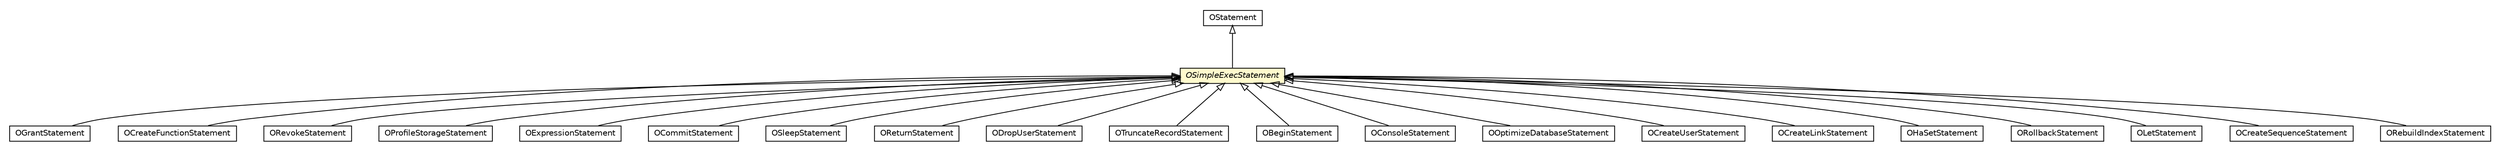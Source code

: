 #!/usr/local/bin/dot
#
# Class diagram 
# Generated by UMLGraph version R5_6-24-gf6e263 (http://www.umlgraph.org/)
#

digraph G {
	edge [fontname="Helvetica",fontsize=10,labelfontname="Helvetica",labelfontsize=10];
	node [fontname="Helvetica",fontsize=10,shape=plaintext];
	nodesep=0.25;
	ranksep=0.5;
	// com.orientechnologies.orient.core.sql.parser.OGrantStatement
	c6825554 [label=<<table title="com.orientechnologies.orient.core.sql.parser.OGrantStatement" border="0" cellborder="1" cellspacing="0" cellpadding="2" port="p" href="./OGrantStatement.html">
		<tr><td><table border="0" cellspacing="0" cellpadding="1">
<tr><td align="center" balign="center"> OGrantStatement </td></tr>
		</table></td></tr>
		</table>>, URL="./OGrantStatement.html", fontname="Helvetica", fontcolor="black", fontsize=10.0];
	// com.orientechnologies.orient.core.sql.parser.OCreateFunctionStatement
	c6825555 [label=<<table title="com.orientechnologies.orient.core.sql.parser.OCreateFunctionStatement" border="0" cellborder="1" cellspacing="0" cellpadding="2" port="p" href="./OCreateFunctionStatement.html">
		<tr><td><table border="0" cellspacing="0" cellpadding="1">
<tr><td align="center" balign="center"> OCreateFunctionStatement </td></tr>
		</table></td></tr>
		</table>>, URL="./OCreateFunctionStatement.html", fontname="Helvetica", fontcolor="black", fontsize=10.0];
	// com.orientechnologies.orient.core.sql.parser.ORevokeStatement
	c6825564 [label=<<table title="com.orientechnologies.orient.core.sql.parser.ORevokeStatement" border="0" cellborder="1" cellspacing="0" cellpadding="2" port="p" href="./ORevokeStatement.html">
		<tr><td><table border="0" cellspacing="0" cellpadding="1">
<tr><td align="center" balign="center"> ORevokeStatement </td></tr>
		</table></td></tr>
		</table>>, URL="./ORevokeStatement.html", fontname="Helvetica", fontcolor="black", fontsize=10.0];
	// com.orientechnologies.orient.core.sql.parser.OProfileStorageStatement
	c6825575 [label=<<table title="com.orientechnologies.orient.core.sql.parser.OProfileStorageStatement" border="0" cellborder="1" cellspacing="0" cellpadding="2" port="p" href="./OProfileStorageStatement.html">
		<tr><td><table border="0" cellspacing="0" cellpadding="1">
<tr><td align="center" balign="center"> OProfileStorageStatement </td></tr>
		</table></td></tr>
		</table>>, URL="./OProfileStorageStatement.html", fontname="Helvetica", fontcolor="black", fontsize=10.0];
	// com.orientechnologies.orient.core.sql.parser.OExpressionStatement
	c6825578 [label=<<table title="com.orientechnologies.orient.core.sql.parser.OExpressionStatement" border="0" cellborder="1" cellspacing="0" cellpadding="2" port="p" href="./OExpressionStatement.html">
		<tr><td><table border="0" cellspacing="0" cellpadding="1">
<tr><td align="center" balign="center"> OExpressionStatement </td></tr>
		</table></td></tr>
		</table>>, URL="./OExpressionStatement.html", fontname="Helvetica", fontcolor="black", fontsize=10.0];
	// com.orientechnologies.orient.core.sql.parser.OStatement
	c6825593 [label=<<table title="com.orientechnologies.orient.core.sql.parser.OStatement" border="0" cellborder="1" cellspacing="0" cellpadding="2" port="p" href="./OStatement.html">
		<tr><td><table border="0" cellspacing="0" cellpadding="1">
<tr><td align="center" balign="center"> OStatement </td></tr>
		</table></td></tr>
		</table>>, URL="./OStatement.html", fontname="Helvetica", fontcolor="black", fontsize=10.0];
	// com.orientechnologies.orient.core.sql.parser.OCommitStatement
	c6825604 [label=<<table title="com.orientechnologies.orient.core.sql.parser.OCommitStatement" border="0" cellborder="1" cellspacing="0" cellpadding="2" port="p" href="./OCommitStatement.html">
		<tr><td><table border="0" cellspacing="0" cellpadding="1">
<tr><td align="center" balign="center"> OCommitStatement </td></tr>
		</table></td></tr>
		</table>>, URL="./OCommitStatement.html", fontname="Helvetica", fontcolor="black", fontsize=10.0];
	// com.orientechnologies.orient.core.sql.parser.OSleepStatement
	c6825614 [label=<<table title="com.orientechnologies.orient.core.sql.parser.OSleepStatement" border="0" cellborder="1" cellspacing="0" cellpadding="2" port="p" href="./OSleepStatement.html">
		<tr><td><table border="0" cellspacing="0" cellpadding="1">
<tr><td align="center" balign="center"> OSleepStatement </td></tr>
		</table></td></tr>
		</table>>, URL="./OSleepStatement.html", fontname="Helvetica", fontcolor="black", fontsize=10.0];
	// com.orientechnologies.orient.core.sql.parser.OReturnStatement
	c6825647 [label=<<table title="com.orientechnologies.orient.core.sql.parser.OReturnStatement" border="0" cellborder="1" cellspacing="0" cellpadding="2" port="p" href="./OReturnStatement.html">
		<tr><td><table border="0" cellspacing="0" cellpadding="1">
<tr><td align="center" balign="center"> OReturnStatement </td></tr>
		</table></td></tr>
		</table>>, URL="./OReturnStatement.html", fontname="Helvetica", fontcolor="black", fontsize=10.0];
	// com.orientechnologies.orient.core.sql.parser.ODropUserStatement
	c6825648 [label=<<table title="com.orientechnologies.orient.core.sql.parser.ODropUserStatement" border="0" cellborder="1" cellspacing="0" cellpadding="2" port="p" href="./ODropUserStatement.html">
		<tr><td><table border="0" cellspacing="0" cellpadding="1">
<tr><td align="center" balign="center"> ODropUserStatement </td></tr>
		</table></td></tr>
		</table>>, URL="./ODropUserStatement.html", fontname="Helvetica", fontcolor="black", fontsize=10.0];
	// com.orientechnologies.orient.core.sql.parser.OTruncateRecordStatement
	c6825663 [label=<<table title="com.orientechnologies.orient.core.sql.parser.OTruncateRecordStatement" border="0" cellborder="1" cellspacing="0" cellpadding="2" port="p" href="./OTruncateRecordStatement.html">
		<tr><td><table border="0" cellspacing="0" cellpadding="1">
<tr><td align="center" balign="center"> OTruncateRecordStatement </td></tr>
		</table></td></tr>
		</table>>, URL="./OTruncateRecordStatement.html", fontname="Helvetica", fontcolor="black", fontsize=10.0];
	// com.orientechnologies.orient.core.sql.parser.OBeginStatement
	c6825676 [label=<<table title="com.orientechnologies.orient.core.sql.parser.OBeginStatement" border="0" cellborder="1" cellspacing="0" cellpadding="2" port="p" href="./OBeginStatement.html">
		<tr><td><table border="0" cellspacing="0" cellpadding="1">
<tr><td align="center" balign="center"> OBeginStatement </td></tr>
		</table></td></tr>
		</table>>, URL="./OBeginStatement.html", fontname="Helvetica", fontcolor="black", fontsize=10.0];
	// com.orientechnologies.orient.core.sql.parser.OConsoleStatement
	c6825682 [label=<<table title="com.orientechnologies.orient.core.sql.parser.OConsoleStatement" border="0" cellborder="1" cellspacing="0" cellpadding="2" port="p" href="./OConsoleStatement.html">
		<tr><td><table border="0" cellspacing="0" cellpadding="1">
<tr><td align="center" balign="center"> OConsoleStatement </td></tr>
		</table></td></tr>
		</table>>, URL="./OConsoleStatement.html", fontname="Helvetica", fontcolor="black", fontsize=10.0];
	// com.orientechnologies.orient.core.sql.parser.OOptimizeDatabaseStatement
	c6825683 [label=<<table title="com.orientechnologies.orient.core.sql.parser.OOptimizeDatabaseStatement" border="0" cellborder="1" cellspacing="0" cellpadding="2" port="p" href="./OOptimizeDatabaseStatement.html">
		<tr><td><table border="0" cellspacing="0" cellpadding="1">
<tr><td align="center" balign="center"> OOptimizeDatabaseStatement </td></tr>
		</table></td></tr>
		</table>>, URL="./OOptimizeDatabaseStatement.html", fontname="Helvetica", fontcolor="black", fontsize=10.0];
	// com.orientechnologies.orient.core.sql.parser.OCreateUserStatement
	c6825688 [label=<<table title="com.orientechnologies.orient.core.sql.parser.OCreateUserStatement" border="0" cellborder="1" cellspacing="0" cellpadding="2" port="p" href="./OCreateUserStatement.html">
		<tr><td><table border="0" cellspacing="0" cellpadding="1">
<tr><td align="center" balign="center"> OCreateUserStatement </td></tr>
		</table></td></tr>
		</table>>, URL="./OCreateUserStatement.html", fontname="Helvetica", fontcolor="black", fontsize=10.0];
	// com.orientechnologies.orient.core.sql.parser.OSimpleExecStatement
	c6825691 [label=<<table title="com.orientechnologies.orient.core.sql.parser.OSimpleExecStatement" border="0" cellborder="1" cellspacing="0" cellpadding="2" port="p" bgcolor="lemonChiffon" href="./OSimpleExecStatement.html">
		<tr><td><table border="0" cellspacing="0" cellpadding="1">
<tr><td align="center" balign="center"><font face="Helvetica-Oblique"> OSimpleExecStatement </font></td></tr>
		</table></td></tr>
		</table>>, URL="./OSimpleExecStatement.html", fontname="Helvetica", fontcolor="black", fontsize=10.0];
	// com.orientechnologies.orient.core.sql.parser.OCreateLinkStatement
	c6825713 [label=<<table title="com.orientechnologies.orient.core.sql.parser.OCreateLinkStatement" border="0" cellborder="1" cellspacing="0" cellpadding="2" port="p" href="./OCreateLinkStatement.html">
		<tr><td><table border="0" cellspacing="0" cellpadding="1">
<tr><td align="center" balign="center"> OCreateLinkStatement </td></tr>
		</table></td></tr>
		</table>>, URL="./OCreateLinkStatement.html", fontname="Helvetica", fontcolor="black", fontsize=10.0];
	// com.orientechnologies.orient.core.sql.parser.OHaSetStatement
	c6825729 [label=<<table title="com.orientechnologies.orient.core.sql.parser.OHaSetStatement" border="0" cellborder="1" cellspacing="0" cellpadding="2" port="p" href="./OHaSetStatement.html">
		<tr><td><table border="0" cellspacing="0" cellpadding="1">
<tr><td align="center" balign="center"> OHaSetStatement </td></tr>
		</table></td></tr>
		</table>>, URL="./OHaSetStatement.html", fontname="Helvetica", fontcolor="black", fontsize=10.0];
	// com.orientechnologies.orient.core.sql.parser.ORollbackStatement
	c6825736 [label=<<table title="com.orientechnologies.orient.core.sql.parser.ORollbackStatement" border="0" cellborder="1" cellspacing="0" cellpadding="2" port="p" href="./ORollbackStatement.html">
		<tr><td><table border="0" cellspacing="0" cellpadding="1">
<tr><td align="center" balign="center"> ORollbackStatement </td></tr>
		</table></td></tr>
		</table>>, URL="./ORollbackStatement.html", fontname="Helvetica", fontcolor="black", fontsize=10.0];
	// com.orientechnologies.orient.core.sql.parser.OLetStatement
	c6825740 [label=<<table title="com.orientechnologies.orient.core.sql.parser.OLetStatement" border="0" cellborder="1" cellspacing="0" cellpadding="2" port="p" href="./OLetStatement.html">
		<tr><td><table border="0" cellspacing="0" cellpadding="1">
<tr><td align="center" balign="center"> OLetStatement </td></tr>
		</table></td></tr>
		</table>>, URL="./OLetStatement.html", fontname="Helvetica", fontcolor="black", fontsize=10.0];
	// com.orientechnologies.orient.core.sql.parser.OCreateSequenceStatement
	c6825742 [label=<<table title="com.orientechnologies.orient.core.sql.parser.OCreateSequenceStatement" border="0" cellborder="1" cellspacing="0" cellpadding="2" port="p" href="./OCreateSequenceStatement.html">
		<tr><td><table border="0" cellspacing="0" cellpadding="1">
<tr><td align="center" balign="center"> OCreateSequenceStatement </td></tr>
		</table></td></tr>
		</table>>, URL="./OCreateSequenceStatement.html", fontname="Helvetica", fontcolor="black", fontsize=10.0];
	// com.orientechnologies.orient.core.sql.parser.ORebuildIndexStatement
	c6825764 [label=<<table title="com.orientechnologies.orient.core.sql.parser.ORebuildIndexStatement" border="0" cellborder="1" cellspacing="0" cellpadding="2" port="p" href="./ORebuildIndexStatement.html">
		<tr><td><table border="0" cellspacing="0" cellpadding="1">
<tr><td align="center" balign="center"> ORebuildIndexStatement </td></tr>
		</table></td></tr>
		</table>>, URL="./ORebuildIndexStatement.html", fontname="Helvetica", fontcolor="black", fontsize=10.0];
	//com.orientechnologies.orient.core.sql.parser.OGrantStatement extends com.orientechnologies.orient.core.sql.parser.OSimpleExecStatement
	c6825691:p -> c6825554:p [dir=back,arrowtail=empty];
	//com.orientechnologies.orient.core.sql.parser.OCreateFunctionStatement extends com.orientechnologies.orient.core.sql.parser.OSimpleExecStatement
	c6825691:p -> c6825555:p [dir=back,arrowtail=empty];
	//com.orientechnologies.orient.core.sql.parser.ORevokeStatement extends com.orientechnologies.orient.core.sql.parser.OSimpleExecStatement
	c6825691:p -> c6825564:p [dir=back,arrowtail=empty];
	//com.orientechnologies.orient.core.sql.parser.OProfileStorageStatement extends com.orientechnologies.orient.core.sql.parser.OSimpleExecStatement
	c6825691:p -> c6825575:p [dir=back,arrowtail=empty];
	//com.orientechnologies.orient.core.sql.parser.OExpressionStatement extends com.orientechnologies.orient.core.sql.parser.OSimpleExecStatement
	c6825691:p -> c6825578:p [dir=back,arrowtail=empty];
	//com.orientechnologies.orient.core.sql.parser.OCommitStatement extends com.orientechnologies.orient.core.sql.parser.OSimpleExecStatement
	c6825691:p -> c6825604:p [dir=back,arrowtail=empty];
	//com.orientechnologies.orient.core.sql.parser.OSleepStatement extends com.orientechnologies.orient.core.sql.parser.OSimpleExecStatement
	c6825691:p -> c6825614:p [dir=back,arrowtail=empty];
	//com.orientechnologies.orient.core.sql.parser.OReturnStatement extends com.orientechnologies.orient.core.sql.parser.OSimpleExecStatement
	c6825691:p -> c6825647:p [dir=back,arrowtail=empty];
	//com.orientechnologies.orient.core.sql.parser.ODropUserStatement extends com.orientechnologies.orient.core.sql.parser.OSimpleExecStatement
	c6825691:p -> c6825648:p [dir=back,arrowtail=empty];
	//com.orientechnologies.orient.core.sql.parser.OTruncateRecordStatement extends com.orientechnologies.orient.core.sql.parser.OSimpleExecStatement
	c6825691:p -> c6825663:p [dir=back,arrowtail=empty];
	//com.orientechnologies.orient.core.sql.parser.OBeginStatement extends com.orientechnologies.orient.core.sql.parser.OSimpleExecStatement
	c6825691:p -> c6825676:p [dir=back,arrowtail=empty];
	//com.orientechnologies.orient.core.sql.parser.OConsoleStatement extends com.orientechnologies.orient.core.sql.parser.OSimpleExecStatement
	c6825691:p -> c6825682:p [dir=back,arrowtail=empty];
	//com.orientechnologies.orient.core.sql.parser.OOptimizeDatabaseStatement extends com.orientechnologies.orient.core.sql.parser.OSimpleExecStatement
	c6825691:p -> c6825683:p [dir=back,arrowtail=empty];
	//com.orientechnologies.orient.core.sql.parser.OCreateUserStatement extends com.orientechnologies.orient.core.sql.parser.OSimpleExecStatement
	c6825691:p -> c6825688:p [dir=back,arrowtail=empty];
	//com.orientechnologies.orient.core.sql.parser.OSimpleExecStatement extends com.orientechnologies.orient.core.sql.parser.OStatement
	c6825593:p -> c6825691:p [dir=back,arrowtail=empty];
	//com.orientechnologies.orient.core.sql.parser.OCreateLinkStatement extends com.orientechnologies.orient.core.sql.parser.OSimpleExecStatement
	c6825691:p -> c6825713:p [dir=back,arrowtail=empty];
	//com.orientechnologies.orient.core.sql.parser.OHaSetStatement extends com.orientechnologies.orient.core.sql.parser.OSimpleExecStatement
	c6825691:p -> c6825729:p [dir=back,arrowtail=empty];
	//com.orientechnologies.orient.core.sql.parser.ORollbackStatement extends com.orientechnologies.orient.core.sql.parser.OSimpleExecStatement
	c6825691:p -> c6825736:p [dir=back,arrowtail=empty];
	//com.orientechnologies.orient.core.sql.parser.OLetStatement extends com.orientechnologies.orient.core.sql.parser.OSimpleExecStatement
	c6825691:p -> c6825740:p [dir=back,arrowtail=empty];
	//com.orientechnologies.orient.core.sql.parser.OCreateSequenceStatement extends com.orientechnologies.orient.core.sql.parser.OSimpleExecStatement
	c6825691:p -> c6825742:p [dir=back,arrowtail=empty];
	//com.orientechnologies.orient.core.sql.parser.ORebuildIndexStatement extends com.orientechnologies.orient.core.sql.parser.OSimpleExecStatement
	c6825691:p -> c6825764:p [dir=back,arrowtail=empty];
}

